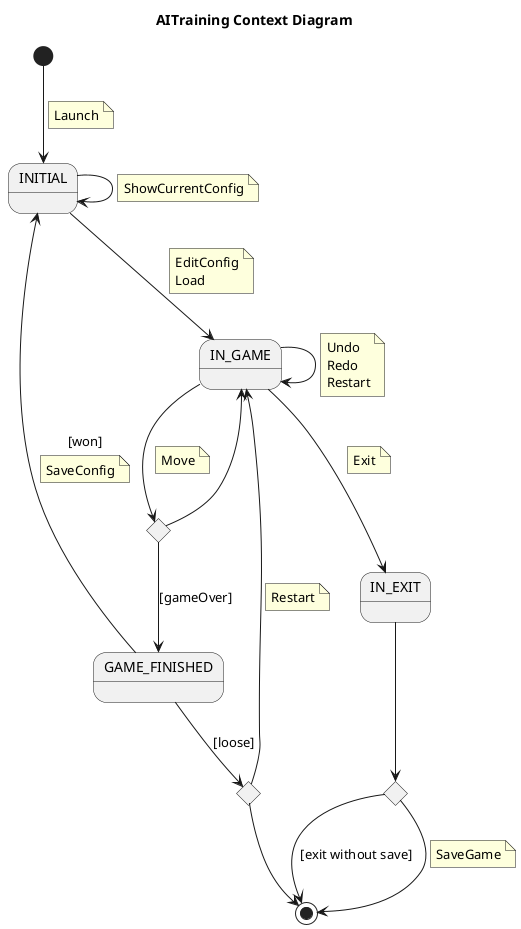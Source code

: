 @startuml AITrainingContextDiagram
title AITraining Context Diagram
state INITIAL
state IN_GAME
state GAME_FINISHED
state IF <<choice>>
state IF2 <<choice>>
state IF3 <<choice>>

[*] --> INITIAL
note on link
    Launch
end note

INITIAL --> INITIAL
    note on link
        ShowCurrentConfig
    end note

INITIAL --> IN_GAME
    note on link
        EditConfig
        Load
    end note
IN_GAME --> IN_GAME
    note on link
        Undo
        Redo
        Restart
    end note

IN_GAME --> IF3
    note on link
        Move
    end note

IF3 --> IN_GAME
IF3 --> GAME_FINISHED : [gameOver]

IN_EXIT -->IF
IF -->[*]
    note on link
        SaveGame
    end note

IF --> [*] : [exit without save]

IN_GAME -->IN_EXIT
    note on link
        Exit
    end note

GAME_FINISHED --> IF2 : [loose]

IF2 --> IN_GAME
    note on link
        Restart
    end note

GAME_FINISHED --> INITIAL : [won]
    note on link
        SaveConfig
    end note
IF2 --> [*]

@enduml